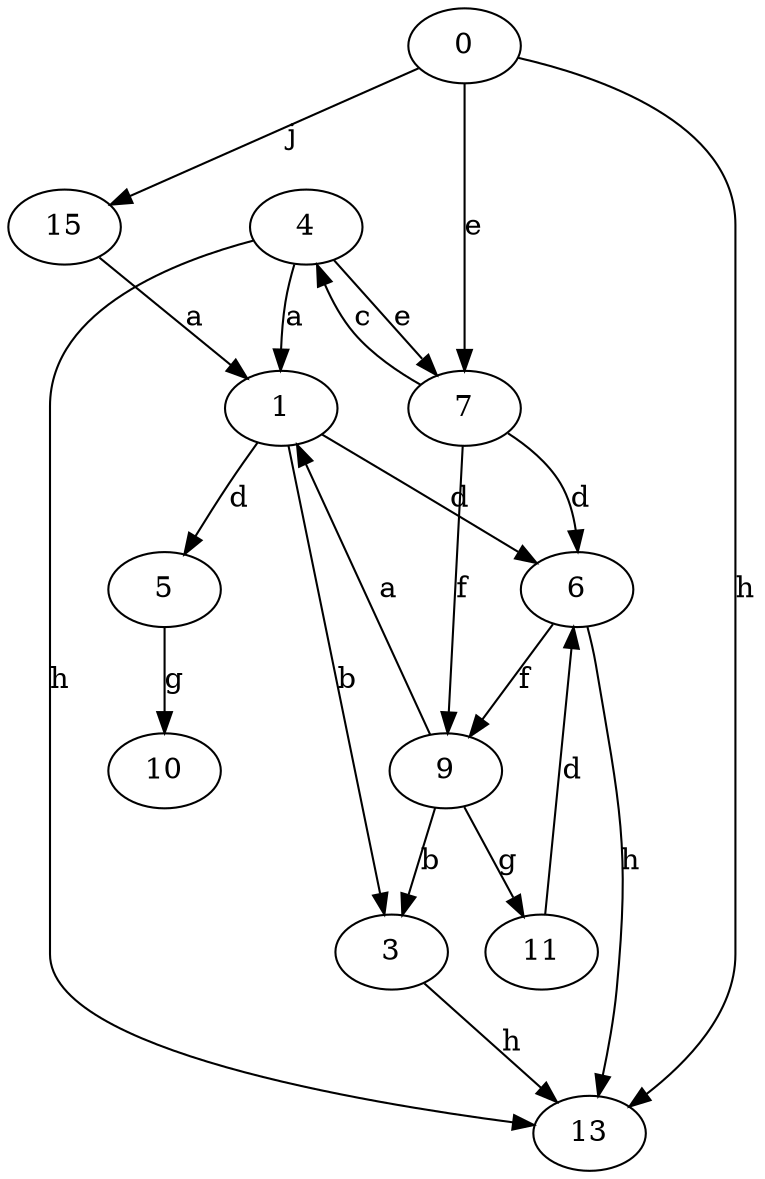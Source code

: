 strict digraph  {
1;
3;
4;
5;
6;
7;
0;
9;
10;
11;
13;
15;
1 -> 3  [label=b];
1 -> 5  [label=d];
1 -> 6  [label=d];
3 -> 13  [label=h];
4 -> 1  [label=a];
4 -> 7  [label=e];
4 -> 13  [label=h];
5 -> 10  [label=g];
6 -> 9  [label=f];
6 -> 13  [label=h];
7 -> 4  [label=c];
7 -> 6  [label=d];
7 -> 9  [label=f];
0 -> 7  [label=e];
0 -> 13  [label=h];
0 -> 15  [label=j];
9 -> 1  [label=a];
9 -> 3  [label=b];
9 -> 11  [label=g];
11 -> 6  [label=d];
15 -> 1  [label=a];
}
